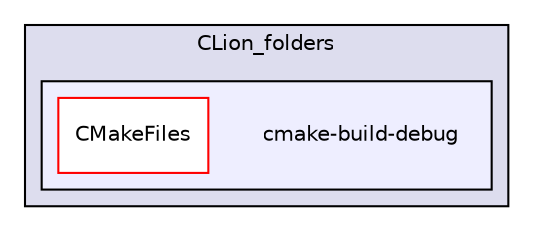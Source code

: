 digraph "/media/nicolas/A600540B0053E13B/Users/nicolas/Documents/Ecole/ISEN/Projet/Coupe de France/Module Cerveau/Artificial Intelligence/ai/CLion_folders/cmake-build-debug" {
  compound=true
  node [ fontsize="10", fontname="Helvetica"];
  edge [ labelfontsize="10", labelfontname="Helvetica"];
  subgraph clusterdir_880e66a6771e3da915078827e9ff0230 {
    graph [ bgcolor="#ddddee", pencolor="black", label="CLion_folders" fontname="Helvetica", fontsize="10", URL="dir_880e66a6771e3da915078827e9ff0230.html"]
  subgraph clusterdir_d87b3d9d0520f2dfa2a54b2a203ad9bf {
    graph [ bgcolor="#eeeeff", pencolor="black", label="" URL="dir_d87b3d9d0520f2dfa2a54b2a203ad9bf.html"];
    dir_d87b3d9d0520f2dfa2a54b2a203ad9bf [shape=plaintext label="cmake-build-debug"];
    dir_2d356470db1cc6d92b95ba5f4e01abc2 [shape=box label="CMakeFiles" color="red" fillcolor="white" style="filled" URL="dir_2d356470db1cc6d92b95ba5f4e01abc2.html"];
  }
  }
}

